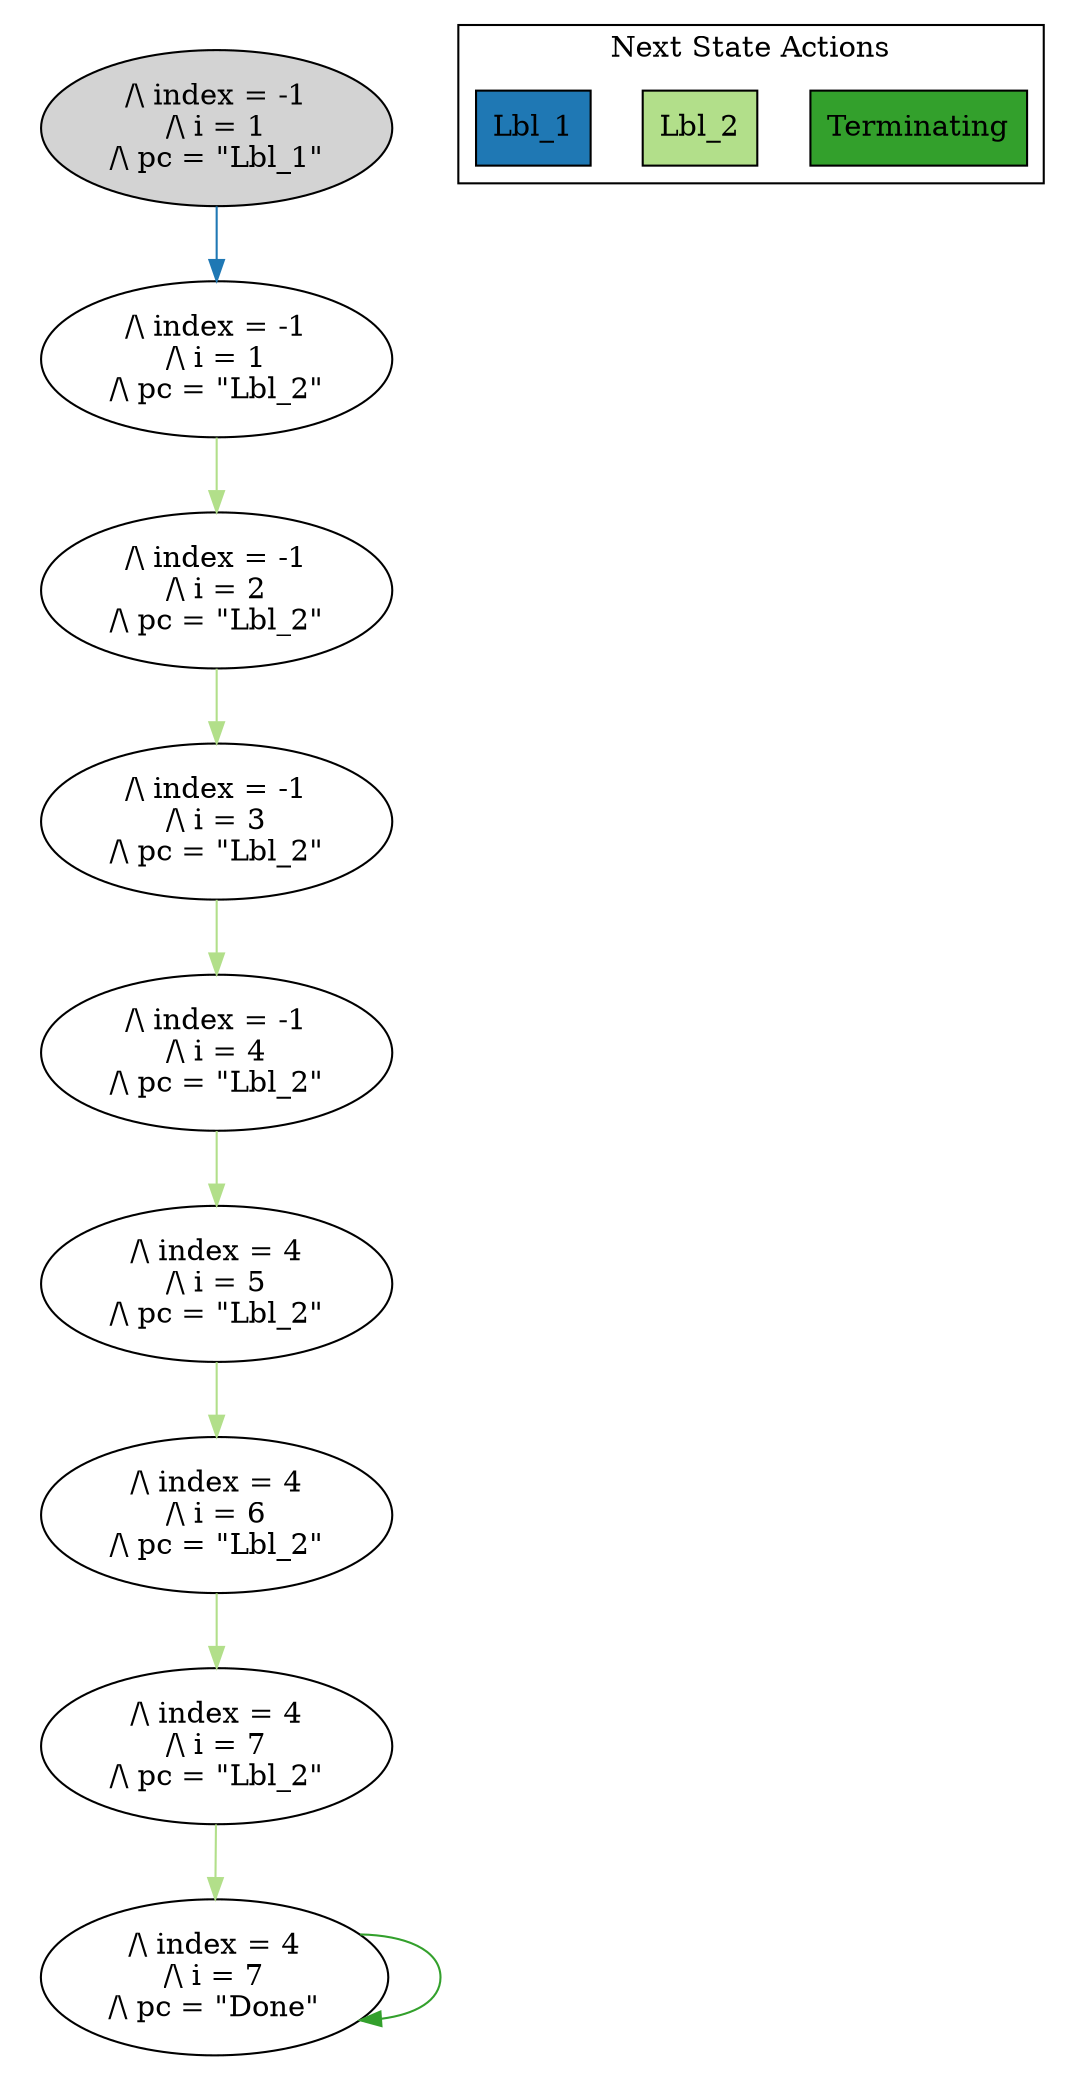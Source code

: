 strict digraph DiskGraph {
edge [colorscheme="paired12"]
nodesep=0.35;
subgraph cluster_graph {
color="white";
5487460754174930594 [label="/\\ index = -1\n/\\ i = 1\n/\\ pc = \"Lbl_1\"",style = filled]
5487460754174930594 -> 5450656891233286344 [label="",color="2",fontcolor="2"];
5450656891233286344 [label="/\\ index = -1\n/\\ i = 1\n/\\ pc = \"Lbl_2\""];
5450656891233286344 -> 2992662017289044441 [label="",color="3",fontcolor="3"];
2992662017289044441 [label="/\\ index = -1\n/\\ i = 2\n/\\ pc = \"Lbl_2\""];
2992662017289044441 -> -1897290963042035187 [label="",color="3",fontcolor="3"];
-1897290963042035187 [label="/\\ index = -1\n/\\ i = 3\n/\\ pc = \"Lbl_2\""];
-1897290963042035187 -> -1310255706803358725 [label="",color="3",fontcolor="3"];
-1310255706803358725 [label="/\\ index = -1\n/\\ i = 4\n/\\ pc = \"Lbl_2\""];
-1310255706803358725 -> 529849039738115576 [label="",color="3",fontcolor="3"];
529849039738115576 [label="/\\ index = 4\n/\\ i = 5\n/\\ pc = \"Lbl_2\""];
529849039738115576 -> 7311289752924450025 [label="",color="3",fontcolor="3"];
7311289752924450025 [label="/\\ index = 4\n/\\ i = 6\n/\\ pc = \"Lbl_2\""];
7311289752924450025 -> -6244928493587482819 [label="",color="3",fontcolor="3"];
-6244928493587482819 [label="/\\ index = 4\n/\\ i = 7\n/\\ pc = \"Lbl_2\""];
-6244928493587482819 -> 6841470682496198698 [label="",color="3",fontcolor="3"];
6841470682496198698 [label="/\\ index = 4\n/\\ i = 7\n/\\ pc = \"Done\""];
6841470682496198698 -> 6841470682496198698 [label="",color="4",fontcolor="4"];
{rank = same; 5487460754174930594;}
{rank = same; 5450656891233286344;}
{rank = same; 2992662017289044441;}
{rank = same; -1897290963042035187;}
{rank = same; -1310255706803358725;}
{rank = same; 529849039738115576;}
{rank = same; 7311289752924450025;}
{rank = same; -6244928493587482819;}
{rank = same; 6841470682496198698;}
}
subgraph cluster_legend {graph[style=bold];label = "Next State Actions" style="solid"
node [ labeljust="l",colorscheme="paired12",style=filled,shape=record ]
Terminating [label="Terminating",fillcolor=4]
Lbl_2 [label="Lbl_2",fillcolor=3]
Lbl_1 [label="Lbl_1",fillcolor=2]
}}